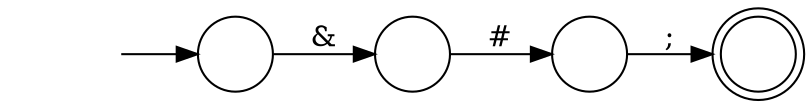 digraph Automaton {
  rankdir = LR;
  0 [shape=doublecircle,label=""];
  1 [shape=circle,label=""];
  1 -> 3 [label="#"]
  2 [shape=circle,label=""];
  initial [shape=plaintext,label=""];
  initial -> 2
  2 -> 1 [label="&"]
  3 [shape=circle,label=""];
  3 -> 0 [label=";"]
}
